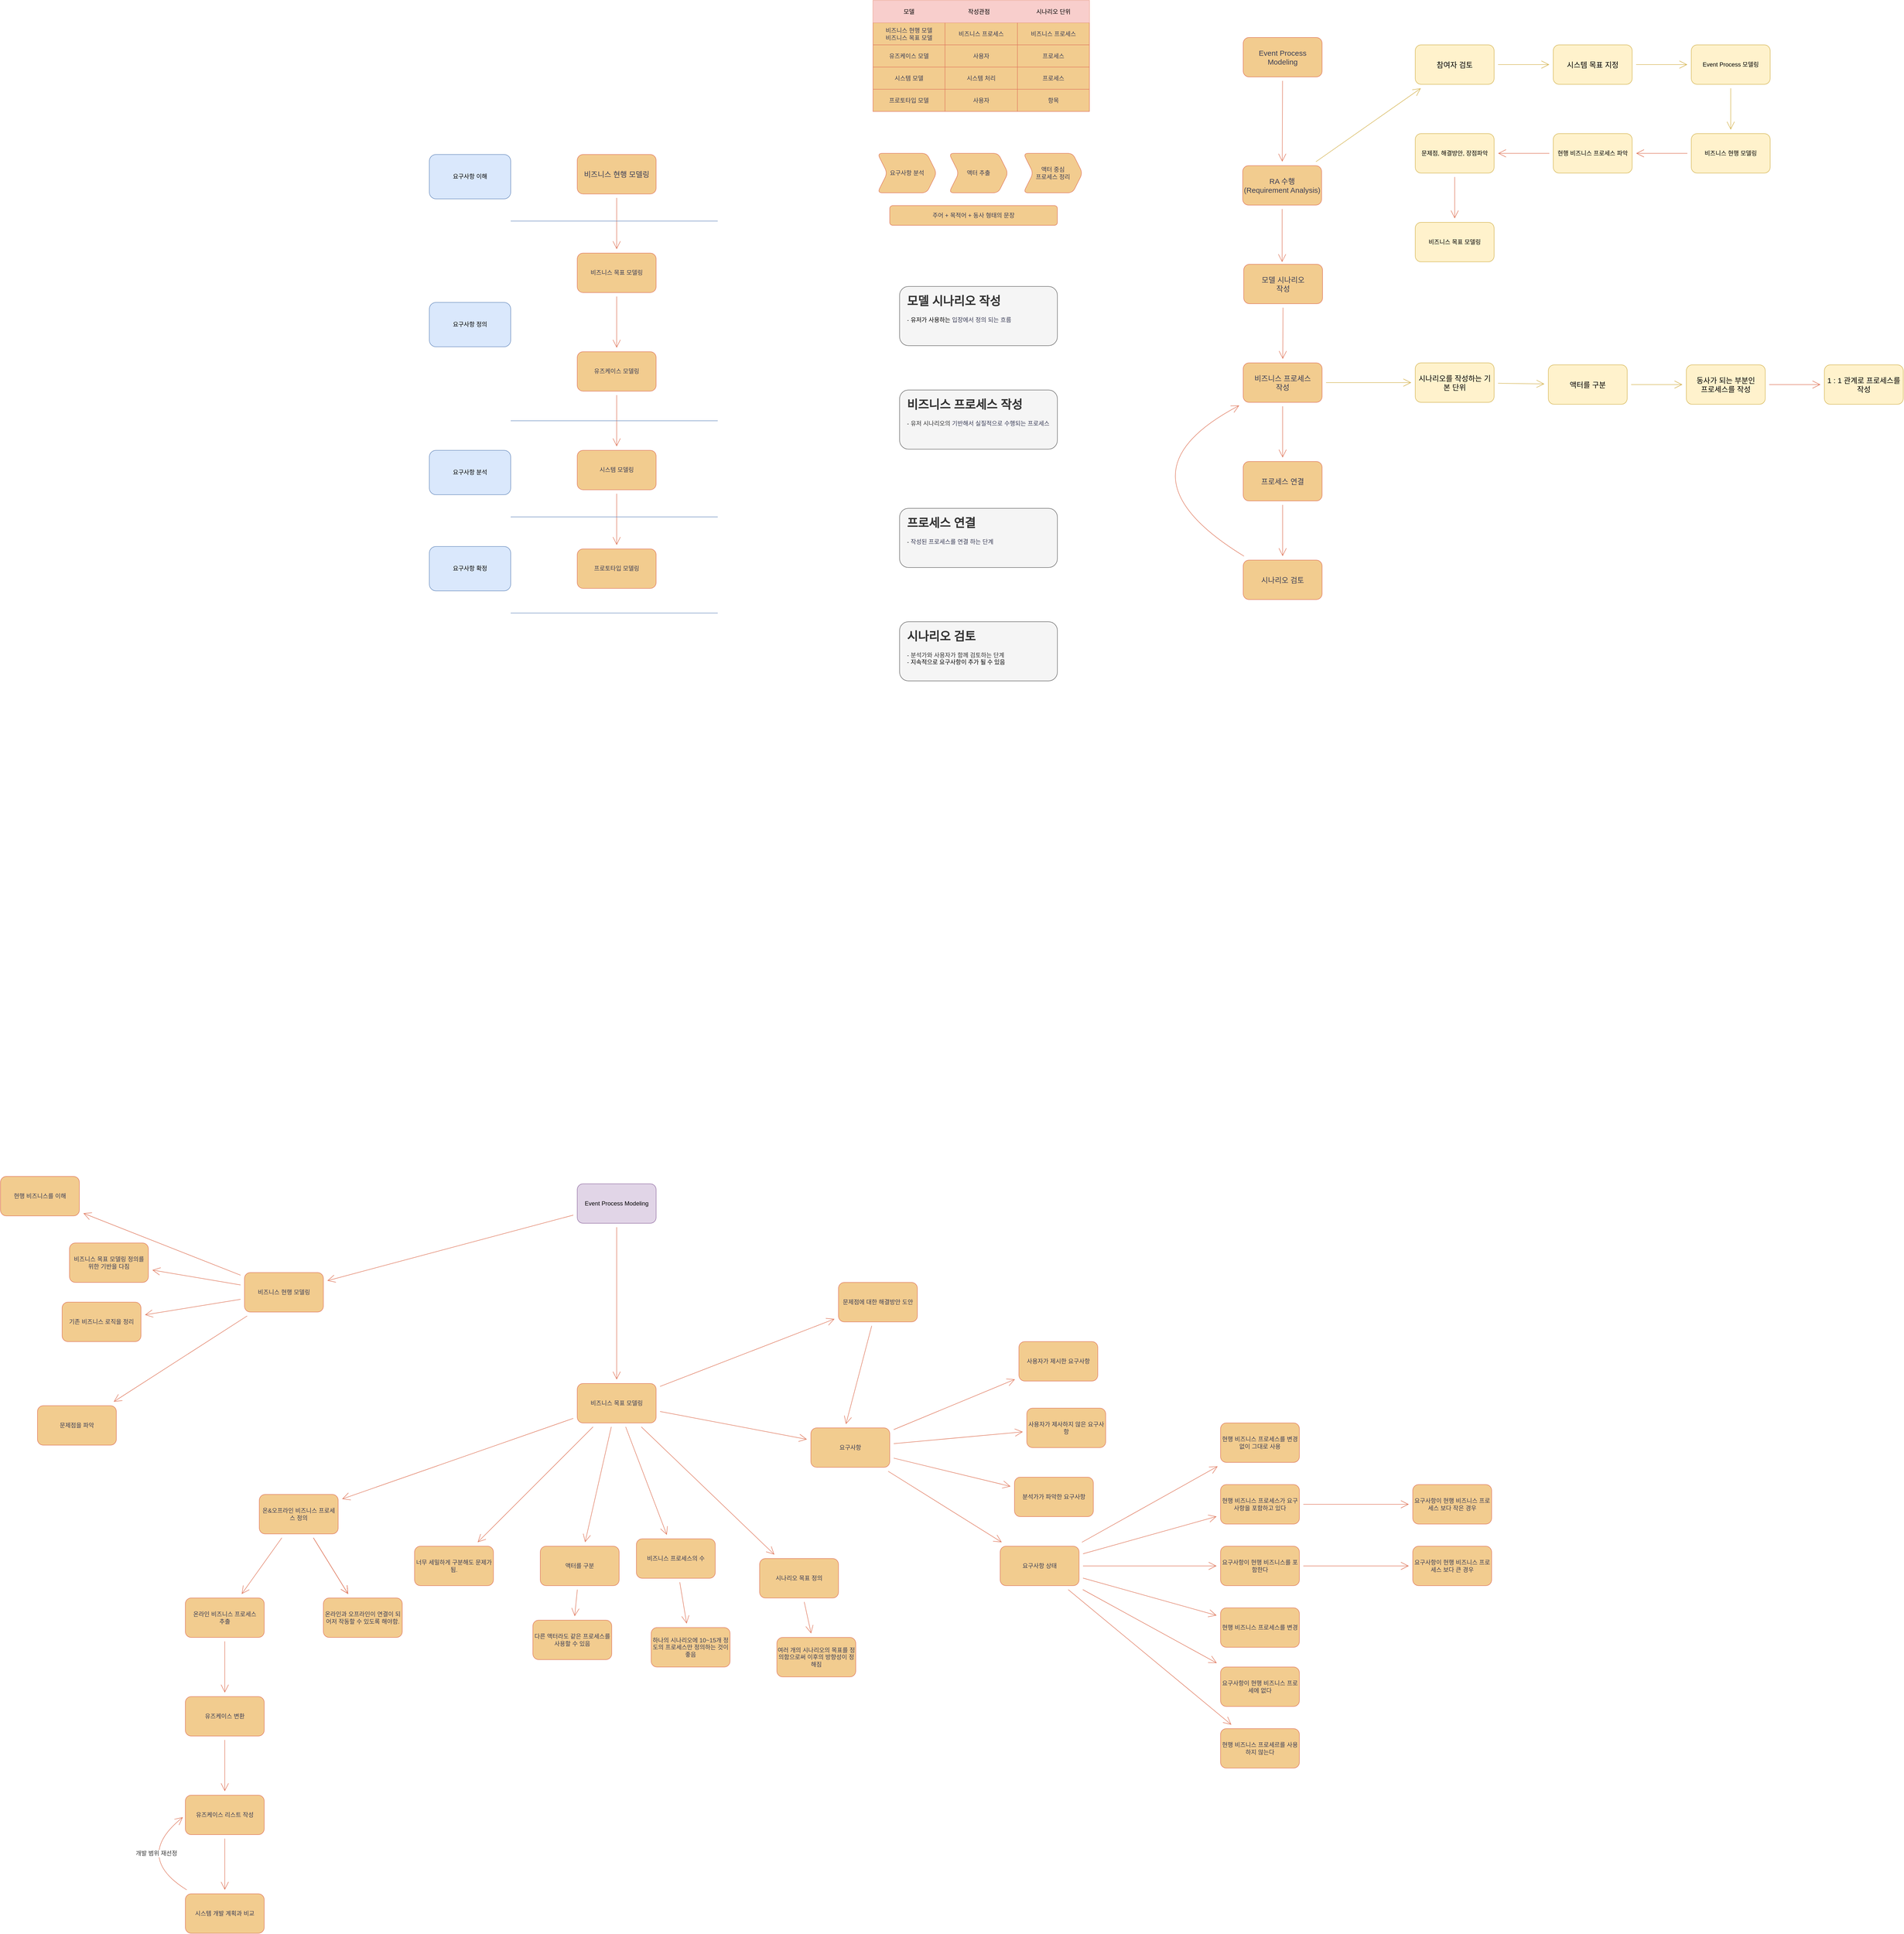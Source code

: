 <mxfile version="22.1.9" type="github">
  <diagram name="페이지-1" id="dvB39oBr4QtcS7D_-clN">
    <mxGraphModel dx="3070" dy="1004" grid="1" gridSize="15" guides="1" tooltips="1" connect="1" arrows="1" fold="1" page="0" pageScale="1" pageWidth="827" pageHeight="1169" math="0" shadow="0">
      <root>
        <mxCell id="0" />
        <mxCell id="1" parent="0" />
        <mxCell id="vL9_h5r1cBpTkOoQFscT-86" value="" style="edgeStyle=none;curved=1;rounded=0;orthogonalLoop=1;jettySize=auto;html=1;strokeColor=#E07A5F;fontFamily=Helvetica;fontSize=12;fontColor=#333333;endArrow=open;startSize=14;endSize=14;sourcePerimeterSpacing=8;targetPerimeterSpacing=8;fillColor=#F2CC8F;" edge="1" parent="1" source="vL9_h5r1cBpTkOoQFscT-1" target="vL9_h5r1cBpTkOoQFscT-85">
          <mxGeometry relative="1" as="geometry" />
        </mxCell>
        <mxCell id="vL9_h5r1cBpTkOoQFscT-1" value="&lt;span style=&quot;font-size: 15px;&quot;&gt;Event Process&lt;br&gt;Modeling&lt;br&gt;&lt;/span&gt;" style="rounded=1;whiteSpace=wrap;html=1;labelBackgroundColor=none;fillColor=#F2CC8F;strokeColor=#E07A5F;fontColor=#393C56;" vertex="1" parent="1">
          <mxGeometry x="706" y="-120" width="160" height="80" as="geometry" />
        </mxCell>
        <mxCell id="vL9_h5r1cBpTkOoQFscT-7" value="" style="edgeStyle=none;curved=1;rounded=0;orthogonalLoop=1;jettySize=auto;html=1;strokeColor=#E07A5F;fontFamily=Helvetica;fontSize=12;fontColor=default;endArrow=open;startSize=14;endSize=14;sourcePerimeterSpacing=8;targetPerimeterSpacing=8;labelBackgroundColor=none;" edge="1" parent="1" source="vL9_h5r1cBpTkOoQFscT-4" target="vL9_h5r1cBpTkOoQFscT-6">
          <mxGeometry relative="1" as="geometry" />
        </mxCell>
        <mxCell id="vL9_h5r1cBpTkOoQFscT-4" value="&lt;span style=&quot;font-size: 15px;&quot;&gt;모델 시나리오&lt;br&gt;작성&lt;br&gt;&lt;/span&gt;" style="rounded=1;whiteSpace=wrap;html=1;labelBackgroundColor=none;fillColor=#F2CC8F;strokeColor=#E07A5F;fontColor=#393C56;" vertex="1" parent="1">
          <mxGeometry x="707" y="340" width="160" height="80" as="geometry" />
        </mxCell>
        <mxCell id="vL9_h5r1cBpTkOoQFscT-38" value="" style="edgeStyle=none;curved=1;rounded=0;orthogonalLoop=1;jettySize=auto;html=1;strokeColor=#d6b656;fontFamily=Helvetica;fontSize=12;fontColor=#393C56;endArrow=open;startSize=14;endSize=14;sourcePerimeterSpacing=8;targetPerimeterSpacing=8;fillColor=#fff2cc;" edge="1" parent="1" source="vL9_h5r1cBpTkOoQFscT-6" target="vL9_h5r1cBpTkOoQFscT-37">
          <mxGeometry relative="1" as="geometry" />
        </mxCell>
        <mxCell id="vL9_h5r1cBpTkOoQFscT-61" value="" style="edgeStyle=none;curved=1;rounded=0;orthogonalLoop=1;jettySize=auto;html=1;strokeColor=#E07A5F;fontFamily=Helvetica;fontSize=12;fontColor=#393C56;endArrow=open;startSize=14;endSize=14;sourcePerimeterSpacing=8;targetPerimeterSpacing=8;fillColor=#F2CC8F;" edge="1" parent="1" source="vL9_h5r1cBpTkOoQFscT-6" target="vL9_h5r1cBpTkOoQFscT-60">
          <mxGeometry relative="1" as="geometry" />
        </mxCell>
        <mxCell id="vL9_h5r1cBpTkOoQFscT-6" value="&lt;font style=&quot;font-size: 15px;&quot;&gt;비즈니스 프로세스&lt;br&gt;작성&lt;br&gt;&lt;/font&gt;" style="rounded=1;whiteSpace=wrap;html=1;labelBackgroundColor=none;fillColor=#F2CC8F;strokeColor=#E07A5F;fontColor=#393C56;" vertex="1" parent="1">
          <mxGeometry x="706" y="540" width="160" height="80" as="geometry" />
        </mxCell>
        <mxCell id="vL9_h5r1cBpTkOoQFscT-15" value="" style="shape=table;startSize=0;container=1;collapsible=0;childLayout=tableLayout;rounded=1;labelBackgroundColor=none;strokeColor=#E07A5F;align=center;verticalAlign=middle;fontFamily=Helvetica;fontSize=12;fontColor=#393C56;fillColor=#F2CC8F;html=1;" vertex="1" parent="1">
          <mxGeometry x="-45" y="-195" width="439" height="225" as="geometry" />
        </mxCell>
        <mxCell id="vL9_h5r1cBpTkOoQFscT-16" value="" style="shape=tableRow;horizontal=0;startSize=0;swimlaneHead=0;swimlaneBody=0;strokeColor=inherit;top=0;left=0;bottom=0;right=0;collapsible=0;dropTarget=0;fillColor=none;points=[[0,0.5],[1,0.5]];portConstraint=eastwest;rounded=1;labelBackgroundColor=none;align=center;verticalAlign=middle;fontFamily=Helvetica;fontSize=12;fontColor=#393C56;html=1;" vertex="1" parent="vL9_h5r1cBpTkOoQFscT-15">
          <mxGeometry width="439" height="45" as="geometry" />
        </mxCell>
        <mxCell id="vL9_h5r1cBpTkOoQFscT-17" value="모델" style="shape=partialRectangle;html=1;whiteSpace=wrap;connectable=0;strokeColor=#b85450;overflow=hidden;fillColor=#f8cecc;top=0;left=0;bottom=0;right=0;pointerEvents=1;rounded=1;labelBackgroundColor=none;align=center;verticalAlign=middle;fontFamily=Helvetica;fontSize=12;" vertex="1" parent="vL9_h5r1cBpTkOoQFscT-16">
          <mxGeometry width="146" height="45" as="geometry">
            <mxRectangle width="146" height="45" as="alternateBounds" />
          </mxGeometry>
        </mxCell>
        <mxCell id="vL9_h5r1cBpTkOoQFscT-18" value="작성관점&lt;span style=&quot;white-space: pre;&quot;&gt;&#x9;&lt;/span&gt;" style="shape=partialRectangle;html=1;whiteSpace=wrap;connectable=0;strokeColor=#b85450;overflow=hidden;fillColor=#f8cecc;top=0;left=0;bottom=0;right=0;pointerEvents=1;rounded=1;labelBackgroundColor=none;align=center;verticalAlign=middle;fontFamily=Helvetica;fontSize=12;" vertex="1" parent="vL9_h5r1cBpTkOoQFscT-16">
          <mxGeometry x="146" width="147" height="45" as="geometry">
            <mxRectangle width="147" height="45" as="alternateBounds" />
          </mxGeometry>
        </mxCell>
        <mxCell id="vL9_h5r1cBpTkOoQFscT-19" value="시나리오 단위" style="shape=partialRectangle;html=1;whiteSpace=wrap;connectable=0;strokeColor=#b85450;overflow=hidden;fillColor=#f8cecc;top=0;left=0;bottom=0;right=0;pointerEvents=1;rounded=1;labelBackgroundColor=none;align=center;verticalAlign=middle;fontFamily=Helvetica;fontSize=12;" vertex="1" parent="vL9_h5r1cBpTkOoQFscT-16">
          <mxGeometry x="293" width="146" height="45" as="geometry">
            <mxRectangle width="146" height="45" as="alternateBounds" />
          </mxGeometry>
        </mxCell>
        <mxCell id="vL9_h5r1cBpTkOoQFscT-20" value="" style="shape=tableRow;horizontal=0;startSize=0;swimlaneHead=0;swimlaneBody=0;strokeColor=inherit;top=0;left=0;bottom=0;right=0;collapsible=0;dropTarget=0;fillColor=none;points=[[0,0.5],[1,0.5]];portConstraint=eastwest;rounded=1;labelBackgroundColor=none;align=center;verticalAlign=middle;fontFamily=Helvetica;fontSize=12;fontColor=#393C56;html=1;" vertex="1" parent="vL9_h5r1cBpTkOoQFscT-15">
          <mxGeometry y="45" width="439" height="45" as="geometry" />
        </mxCell>
        <mxCell id="vL9_h5r1cBpTkOoQFscT-21" value="비즈니스 현행 모델&lt;br&gt;비즈니스 목표 모델" style="shape=partialRectangle;html=1;whiteSpace=wrap;connectable=0;strokeColor=inherit;overflow=hidden;fillColor=none;top=0;left=0;bottom=0;right=0;pointerEvents=1;rounded=1;labelBackgroundColor=none;align=center;verticalAlign=middle;fontFamily=Helvetica;fontSize=12;fontColor=#393C56;" vertex="1" parent="vL9_h5r1cBpTkOoQFscT-20">
          <mxGeometry width="146" height="45" as="geometry">
            <mxRectangle width="146" height="45" as="alternateBounds" />
          </mxGeometry>
        </mxCell>
        <mxCell id="vL9_h5r1cBpTkOoQFscT-22" value="비즈니스 프로세스" style="shape=partialRectangle;html=1;whiteSpace=wrap;connectable=0;strokeColor=inherit;overflow=hidden;fillColor=none;top=0;left=0;bottom=0;right=0;pointerEvents=1;rounded=1;labelBackgroundColor=none;align=center;verticalAlign=middle;fontFamily=Helvetica;fontSize=12;fontColor=#393C56;" vertex="1" parent="vL9_h5r1cBpTkOoQFscT-20">
          <mxGeometry x="146" width="147" height="45" as="geometry">
            <mxRectangle width="147" height="45" as="alternateBounds" />
          </mxGeometry>
        </mxCell>
        <mxCell id="vL9_h5r1cBpTkOoQFscT-23" value="비즈니스 프로세스" style="shape=partialRectangle;html=1;whiteSpace=wrap;connectable=0;strokeColor=inherit;overflow=hidden;fillColor=none;top=0;left=0;bottom=0;right=0;pointerEvents=1;rounded=1;labelBackgroundColor=none;align=center;verticalAlign=middle;fontFamily=Helvetica;fontSize=12;fontColor=#393C56;" vertex="1" parent="vL9_h5r1cBpTkOoQFscT-20">
          <mxGeometry x="293" width="146" height="45" as="geometry">
            <mxRectangle width="146" height="45" as="alternateBounds" />
          </mxGeometry>
        </mxCell>
        <mxCell id="vL9_h5r1cBpTkOoQFscT-24" value="" style="shape=tableRow;horizontal=0;startSize=0;swimlaneHead=0;swimlaneBody=0;strokeColor=inherit;top=0;left=0;bottom=0;right=0;collapsible=0;dropTarget=0;fillColor=none;points=[[0,0.5],[1,0.5]];portConstraint=eastwest;rounded=1;labelBackgroundColor=none;align=center;verticalAlign=middle;fontFamily=Helvetica;fontSize=12;fontColor=#393C56;html=1;" vertex="1" parent="vL9_h5r1cBpTkOoQFscT-15">
          <mxGeometry y="90" width="439" height="45" as="geometry" />
        </mxCell>
        <mxCell id="vL9_h5r1cBpTkOoQFscT-25" value="유즈케이스 모델" style="shape=partialRectangle;html=1;whiteSpace=wrap;connectable=0;strokeColor=inherit;overflow=hidden;fillColor=none;top=0;left=0;bottom=0;right=0;pointerEvents=1;rounded=1;labelBackgroundColor=none;align=center;verticalAlign=middle;fontFamily=Helvetica;fontSize=12;fontColor=#393C56;" vertex="1" parent="vL9_h5r1cBpTkOoQFscT-24">
          <mxGeometry width="146" height="45" as="geometry">
            <mxRectangle width="146" height="45" as="alternateBounds" />
          </mxGeometry>
        </mxCell>
        <mxCell id="vL9_h5r1cBpTkOoQFscT-26" value="사용자" style="shape=partialRectangle;html=1;whiteSpace=wrap;connectable=0;strokeColor=inherit;overflow=hidden;fillColor=none;top=0;left=0;bottom=0;right=0;pointerEvents=1;rounded=1;labelBackgroundColor=none;align=center;verticalAlign=middle;fontFamily=Helvetica;fontSize=12;fontColor=#393C56;" vertex="1" parent="vL9_h5r1cBpTkOoQFscT-24">
          <mxGeometry x="146" width="147" height="45" as="geometry">
            <mxRectangle width="147" height="45" as="alternateBounds" />
          </mxGeometry>
        </mxCell>
        <mxCell id="vL9_h5r1cBpTkOoQFscT-27" value="프로세스" style="shape=partialRectangle;html=1;whiteSpace=wrap;connectable=0;strokeColor=inherit;overflow=hidden;fillColor=none;top=0;left=0;bottom=0;right=0;pointerEvents=1;rounded=1;labelBackgroundColor=none;align=center;verticalAlign=middle;fontFamily=Helvetica;fontSize=12;fontColor=#393C56;" vertex="1" parent="vL9_h5r1cBpTkOoQFscT-24">
          <mxGeometry x="293" width="146" height="45" as="geometry">
            <mxRectangle width="146" height="45" as="alternateBounds" />
          </mxGeometry>
        </mxCell>
        <mxCell id="vL9_h5r1cBpTkOoQFscT-28" value="" style="shape=tableRow;horizontal=0;startSize=0;swimlaneHead=0;swimlaneBody=0;strokeColor=inherit;top=0;left=0;bottom=0;right=0;collapsible=0;dropTarget=0;fillColor=none;points=[[0,0.5],[1,0.5]];portConstraint=eastwest;rounded=1;labelBackgroundColor=none;align=center;verticalAlign=middle;fontFamily=Helvetica;fontSize=12;fontColor=#393C56;html=1;" vertex="1" parent="vL9_h5r1cBpTkOoQFscT-15">
          <mxGeometry y="135" width="439" height="45" as="geometry" />
        </mxCell>
        <mxCell id="vL9_h5r1cBpTkOoQFscT-29" value="시스템 모델" style="shape=partialRectangle;html=1;whiteSpace=wrap;connectable=0;strokeColor=inherit;overflow=hidden;fillColor=none;top=0;left=0;bottom=0;right=0;pointerEvents=1;rounded=1;labelBackgroundColor=none;align=center;verticalAlign=middle;fontFamily=Helvetica;fontSize=12;fontColor=#393C56;" vertex="1" parent="vL9_h5r1cBpTkOoQFscT-28">
          <mxGeometry width="146" height="45" as="geometry">
            <mxRectangle width="146" height="45" as="alternateBounds" />
          </mxGeometry>
        </mxCell>
        <mxCell id="vL9_h5r1cBpTkOoQFscT-30" value="시스템 처리" style="shape=partialRectangle;html=1;whiteSpace=wrap;connectable=0;strokeColor=inherit;overflow=hidden;fillColor=none;top=0;left=0;bottom=0;right=0;pointerEvents=1;rounded=1;labelBackgroundColor=none;align=center;verticalAlign=middle;fontFamily=Helvetica;fontSize=12;fontColor=#393C56;" vertex="1" parent="vL9_h5r1cBpTkOoQFscT-28">
          <mxGeometry x="146" width="147" height="45" as="geometry">
            <mxRectangle width="147" height="45" as="alternateBounds" />
          </mxGeometry>
        </mxCell>
        <mxCell id="vL9_h5r1cBpTkOoQFscT-31" value="프로세스" style="shape=partialRectangle;html=1;whiteSpace=wrap;connectable=0;strokeColor=inherit;overflow=hidden;fillColor=none;top=0;left=0;bottom=0;right=0;pointerEvents=1;rounded=1;labelBackgroundColor=none;align=center;verticalAlign=middle;fontFamily=Helvetica;fontSize=12;fontColor=#393C56;" vertex="1" parent="vL9_h5r1cBpTkOoQFscT-28">
          <mxGeometry x="293" width="146" height="45" as="geometry">
            <mxRectangle width="146" height="45" as="alternateBounds" />
          </mxGeometry>
        </mxCell>
        <mxCell id="vL9_h5r1cBpTkOoQFscT-32" style="shape=tableRow;horizontal=0;startSize=0;swimlaneHead=0;swimlaneBody=0;strokeColor=inherit;top=0;left=0;bottom=0;right=0;collapsible=0;dropTarget=0;fillColor=none;points=[[0,0.5],[1,0.5]];portConstraint=eastwest;rounded=1;labelBackgroundColor=none;align=center;verticalAlign=middle;fontFamily=Helvetica;fontSize=12;fontColor=#393C56;html=1;" vertex="1" parent="vL9_h5r1cBpTkOoQFscT-15">
          <mxGeometry y="180" width="439" height="45" as="geometry" />
        </mxCell>
        <mxCell id="vL9_h5r1cBpTkOoQFscT-33" value="프로토타입 모델" style="shape=partialRectangle;html=1;whiteSpace=wrap;connectable=0;strokeColor=inherit;overflow=hidden;fillColor=none;top=0;left=0;bottom=0;right=0;pointerEvents=1;rounded=1;labelBackgroundColor=none;align=center;verticalAlign=middle;fontFamily=Helvetica;fontSize=12;fontColor=#393C56;" vertex="1" parent="vL9_h5r1cBpTkOoQFscT-32">
          <mxGeometry width="146" height="45" as="geometry">
            <mxRectangle width="146" height="45" as="alternateBounds" />
          </mxGeometry>
        </mxCell>
        <mxCell id="vL9_h5r1cBpTkOoQFscT-34" value="사용자" style="shape=partialRectangle;html=1;whiteSpace=wrap;connectable=0;strokeColor=inherit;overflow=hidden;fillColor=none;top=0;left=0;bottom=0;right=0;pointerEvents=1;rounded=1;labelBackgroundColor=none;align=center;verticalAlign=middle;fontFamily=Helvetica;fontSize=12;fontColor=#393C56;" vertex="1" parent="vL9_h5r1cBpTkOoQFscT-32">
          <mxGeometry x="146" width="147" height="45" as="geometry">
            <mxRectangle width="147" height="45" as="alternateBounds" />
          </mxGeometry>
        </mxCell>
        <mxCell id="vL9_h5r1cBpTkOoQFscT-35" value="항목" style="shape=partialRectangle;html=1;whiteSpace=wrap;connectable=0;strokeColor=inherit;overflow=hidden;fillColor=none;top=0;left=0;bottom=0;right=0;pointerEvents=1;rounded=1;labelBackgroundColor=none;align=center;verticalAlign=middle;fontFamily=Helvetica;fontSize=12;fontColor=#393C56;" vertex="1" parent="vL9_h5r1cBpTkOoQFscT-32">
          <mxGeometry x="293" width="146" height="45" as="geometry">
            <mxRectangle width="146" height="45" as="alternateBounds" />
          </mxGeometry>
        </mxCell>
        <mxCell id="vL9_h5r1cBpTkOoQFscT-44" value="" style="edgeStyle=none;curved=1;rounded=0;orthogonalLoop=1;jettySize=auto;html=1;strokeColor=#d6b656;fontFamily=Helvetica;fontSize=12;fontColor=#393C56;endArrow=open;startSize=14;endSize=14;sourcePerimeterSpacing=8;targetPerimeterSpacing=8;fillColor=#fff2cc;" edge="1" parent="1" source="vL9_h5r1cBpTkOoQFscT-37" target="vL9_h5r1cBpTkOoQFscT-43">
          <mxGeometry relative="1" as="geometry" />
        </mxCell>
        <mxCell id="vL9_h5r1cBpTkOoQFscT-37" value="&lt;font style=&quot;font-size: 15px;&quot;&gt;시나리오를 작성하는 기본 단위&lt;/font&gt;" style="rounded=1;whiteSpace=wrap;html=1;labelBackgroundColor=none;fillColor=#fff2cc;strokeColor=#d6b656;" vertex="1" parent="1">
          <mxGeometry x="1055" y="540" width="160" height="80" as="geometry" />
        </mxCell>
        <mxCell id="vL9_h5r1cBpTkOoQFscT-39" value="요구사항 분석" style="shape=step;perimeter=stepPerimeter;whiteSpace=wrap;html=1;fixedSize=1;rounded=1;labelBackgroundColor=none;strokeColor=#E07A5F;align=center;verticalAlign=middle;fontFamily=Helvetica;fontSize=12;fontColor=#393C56;fillColor=#F2CC8F;" vertex="1" parent="1">
          <mxGeometry x="-36" y="115" width="120" height="80" as="geometry" />
        </mxCell>
        <mxCell id="vL9_h5r1cBpTkOoQFscT-40" value="액터 추출" style="shape=step;perimeter=stepPerimeter;whiteSpace=wrap;html=1;fixedSize=1;rounded=1;labelBackgroundColor=none;strokeColor=#E07A5F;align=center;verticalAlign=middle;fontFamily=Helvetica;fontSize=12;fontColor=#393C56;fillColor=#F2CC8F;" vertex="1" parent="1">
          <mxGeometry x="109" y="115" width="120" height="80" as="geometry" />
        </mxCell>
        <mxCell id="vL9_h5r1cBpTkOoQFscT-41" value="액터 중심&lt;br&gt;프로세스 정리" style="shape=step;perimeter=stepPerimeter;whiteSpace=wrap;html=1;fixedSize=1;rounded=1;labelBackgroundColor=none;strokeColor=#E07A5F;align=center;verticalAlign=middle;fontFamily=Helvetica;fontSize=12;fontColor=#393C56;fillColor=#F2CC8F;" vertex="1" parent="1">
          <mxGeometry x="260" y="115" width="120" height="80" as="geometry" />
        </mxCell>
        <mxCell id="vL9_h5r1cBpTkOoQFscT-42" value="주어 + 목적어 + 동사 형태의 문장" style="whiteSpace=wrap;html=1;rounded=1;labelBackgroundColor=none;strokeColor=#E07A5F;align=center;verticalAlign=middle;fontFamily=Helvetica;fontSize=12;fontColor=#393C56;fillColor=#F2CC8F;" vertex="1" parent="1">
          <mxGeometry x="-11" y="221" width="340" height="40" as="geometry" />
        </mxCell>
        <mxCell id="vL9_h5r1cBpTkOoQFscT-47" value="" style="edgeStyle=none;curved=1;rounded=0;orthogonalLoop=1;jettySize=auto;html=1;strokeColor=#d6b656;fontFamily=Helvetica;fontSize=12;fontColor=#393C56;endArrow=open;startSize=14;endSize=14;sourcePerimeterSpacing=8;targetPerimeterSpacing=8;fillColor=#fff2cc;" edge="1" parent="1" source="vL9_h5r1cBpTkOoQFscT-43" target="vL9_h5r1cBpTkOoQFscT-46">
          <mxGeometry relative="1" as="geometry" />
        </mxCell>
        <mxCell id="vL9_h5r1cBpTkOoQFscT-43" value="&lt;span style=&quot;font-size: 15px;&quot;&gt;액터를 구분&lt;/span&gt;" style="rounded=1;whiteSpace=wrap;html=1;labelBackgroundColor=none;fillColor=#fff2cc;strokeColor=#d6b656;" vertex="1" parent="1">
          <mxGeometry x="1325" y="544" width="160" height="80" as="geometry" />
        </mxCell>
        <mxCell id="vL9_h5r1cBpTkOoQFscT-104" value="" style="edgeStyle=none;curved=1;rounded=0;orthogonalLoop=1;jettySize=auto;html=1;strokeColor=#E07A5F;fontFamily=Helvetica;fontSize=12;fontColor=#333333;endArrow=open;startSize=14;endSize=14;sourcePerimeterSpacing=8;targetPerimeterSpacing=8;fillColor=#F2CC8F;" edge="1" parent="1" source="vL9_h5r1cBpTkOoQFscT-46" target="vL9_h5r1cBpTkOoQFscT-103">
          <mxGeometry relative="1" as="geometry" />
        </mxCell>
        <mxCell id="vL9_h5r1cBpTkOoQFscT-46" value="&lt;span style=&quot;font-size: 15px;&quot;&gt;동사가 되는 부분인&lt;br&gt;프로세스를 작성&lt;br&gt;&lt;/span&gt;" style="rounded=1;whiteSpace=wrap;html=1;labelBackgroundColor=none;fillColor=#fff2cc;strokeColor=#d6b656;" vertex="1" parent="1">
          <mxGeometry x="1605" y="544" width="160" height="80" as="geometry" />
        </mxCell>
        <mxCell id="vL9_h5r1cBpTkOoQFscT-65" value="" style="edgeStyle=none;curved=1;rounded=0;orthogonalLoop=1;jettySize=auto;html=1;strokeColor=#E07A5F;fontFamily=Helvetica;fontSize=12;fontColor=#393C56;endArrow=open;startSize=14;endSize=14;sourcePerimeterSpacing=8;targetPerimeterSpacing=8;fillColor=#F2CC8F;" edge="1" parent="1" source="vL9_h5r1cBpTkOoQFscT-60" target="vL9_h5r1cBpTkOoQFscT-64">
          <mxGeometry relative="1" as="geometry" />
        </mxCell>
        <mxCell id="vL9_h5r1cBpTkOoQFscT-60" value="&lt;font style=&quot;font-size: 15px;&quot;&gt;프로세스 연결&lt;/font&gt;" style="rounded=1;whiteSpace=wrap;html=1;labelBackgroundColor=none;fillColor=#F2CC8F;strokeColor=#E07A5F;fontColor=#393C56;" vertex="1" parent="1">
          <mxGeometry x="706" y="740" width="160" height="80" as="geometry" />
        </mxCell>
        <mxCell id="vL9_h5r1cBpTkOoQFscT-70" style="edgeStyle=none;curved=1;rounded=0;orthogonalLoop=1;jettySize=auto;html=1;strokeColor=#E07A5F;fontFamily=Helvetica;fontSize=12;fontColor=#393C56;endArrow=open;startSize=14;endSize=14;sourcePerimeterSpacing=8;targetPerimeterSpacing=8;fillColor=#F2CC8F;" edge="1" parent="1" source="vL9_h5r1cBpTkOoQFscT-64" target="vL9_h5r1cBpTkOoQFscT-6">
          <mxGeometry relative="1" as="geometry">
            <Array as="points">
              <mxPoint x="435" y="765" />
            </Array>
          </mxGeometry>
        </mxCell>
        <mxCell id="vL9_h5r1cBpTkOoQFscT-64" value="&lt;span style=&quot;font-size: 15px;&quot;&gt;시나리오 검토&lt;/span&gt;" style="rounded=1;whiteSpace=wrap;html=1;labelBackgroundColor=none;fillColor=#F2CC8F;strokeColor=#E07A5F;fontColor=#393C56;" vertex="1" parent="1">
          <mxGeometry x="706" y="940" width="160" height="80" as="geometry" />
        </mxCell>
        <mxCell id="vL9_h5r1cBpTkOoQFscT-76" value="&lt;h1&gt;시나리오 검토&lt;/h1&gt;- 분석가와 사용자가 함께 검토하는 단계&lt;br&gt;-&amp;nbsp;&lt;span style=&quot;color: rgb(0, 0, 0); font-family: Tahoma; text-align: center;&quot;&gt;지속적으로 요구사항이 추가 될 수 있음&lt;/span&gt;&lt;span style=&quot;background-color: initial;&quot;&gt;&lt;br&gt;&lt;/span&gt;" style="text;html=1;spacing=15;spacingTop=-20;whiteSpace=wrap;overflow=hidden;rounded=1;fontSize=12;fontFamily=Helvetica;verticalAlign=top;fillColor=#f5f5f5;fontColor=#333333;strokeColor=#666666;" vertex="1" parent="1">
          <mxGeometry x="9" y="1065" width="320" height="120" as="geometry" />
        </mxCell>
        <mxCell id="vL9_h5r1cBpTkOoQFscT-79" value="&lt;h1&gt;프로세스 연결&lt;/h1&gt;-&amp;nbsp;&lt;span style=&quot;border-color: var(--border-color); text-align: center; color: rgb(57, 60, 86);&quot;&gt;작성된 프로세스를&amp;nbsp;&lt;/span&gt;&lt;span style=&quot;border-color: var(--border-color); text-align: center; color: rgb(57, 60, 86);&quot;&gt;연결 하는 단계&lt;/span&gt;&lt;span style=&quot;background-color: initial;&quot;&gt;&lt;br&gt;&lt;/span&gt;" style="text;html=1;spacing=15;spacingTop=-20;whiteSpace=wrap;overflow=hidden;rounded=1;fontSize=12;fontFamily=Helvetica;verticalAlign=top;fillColor=#f5f5f5;fontColor=#333333;strokeColor=#666666;" vertex="1" parent="1">
          <mxGeometry x="9" y="835" width="320" height="120" as="geometry" />
        </mxCell>
        <mxCell id="vL9_h5r1cBpTkOoQFscT-80" value="&lt;h1&gt;비즈니스 프로세스 작성&lt;/h1&gt;-&amp;nbsp;유저 시나리오의&amp;nbsp;&lt;span style=&quot;border-color: var(--border-color); text-align: center; color: rgb(57, 60, 86);&quot;&gt;기반해서 실질적으로&amp;nbsp;&lt;/span&gt;&lt;span style=&quot;border-color: var(--border-color); text-align: center; color: rgb(57, 60, 86);&quot;&gt;수행되는 프로세스&lt;/span&gt;&lt;span style=&quot;background-color: initial;&quot;&gt;&lt;br&gt;&lt;/span&gt;" style="text;html=1;spacing=15;spacingTop=-20;whiteSpace=wrap;overflow=hidden;rounded=1;fontSize=12;fontFamily=Helvetica;verticalAlign=top;fillColor=#f5f5f5;fontColor=#333333;strokeColor=#666666;" vertex="1" parent="1">
          <mxGeometry x="9" y="595" width="320" height="120" as="geometry" />
        </mxCell>
        <mxCell id="vL9_h5r1cBpTkOoQFscT-81" value="&lt;h1&gt;모델 시나리오 작성&lt;/h1&gt;-&amp;nbsp;&lt;span style=&quot;color: rgb(0, 0, 0); text-align: center;&quot;&gt;유저가 사용하는&amp;nbsp;&lt;/span&gt;&lt;span style=&quot;border-color: var(--border-color); text-align: center; color: rgb(57, 60, 86);&quot;&gt;입장에서 정의 되는&amp;nbsp;&lt;/span&gt;&lt;span style=&quot;border-color: var(--border-color); text-align: center; color: rgb(57, 60, 86);&quot;&gt;흐름&lt;/span&gt;&lt;span style=&quot;background-color: initial;&quot;&gt;&lt;br&gt;&lt;/span&gt;" style="text;html=1;spacing=15;spacingTop=-20;whiteSpace=wrap;overflow=hidden;rounded=1;fontSize=12;fontFamily=Helvetica;verticalAlign=top;fillColor=#f5f5f5;fontColor=#333333;strokeColor=#666666;" vertex="1" parent="1">
          <mxGeometry x="9" y="385" width="320" height="120" as="geometry" />
        </mxCell>
        <mxCell id="vL9_h5r1cBpTkOoQFscT-90" value="" style="edgeStyle=none;curved=1;rounded=0;orthogonalLoop=1;jettySize=auto;html=1;strokeColor=#d6b656;fontFamily=Helvetica;fontSize=12;fontColor=#333333;endArrow=open;startSize=14;endSize=14;sourcePerimeterSpacing=8;targetPerimeterSpacing=8;fillColor=#fff2cc;" edge="1" parent="1" source="vL9_h5r1cBpTkOoQFscT-85" target="vL9_h5r1cBpTkOoQFscT-89">
          <mxGeometry relative="1" as="geometry" />
        </mxCell>
        <mxCell id="vL9_h5r1cBpTkOoQFscT-85" value="&lt;span style=&quot;font-size: 15px;&quot;&gt;RA 수행&lt;br&gt;(Requirement Analysis)&lt;br&gt;&lt;/span&gt;" style="rounded=1;whiteSpace=wrap;html=1;labelBackgroundColor=none;fillColor=#F2CC8F;strokeColor=#E07A5F;fontColor=#393C56;" vertex="1" parent="1">
          <mxGeometry x="705" y="140" width="160" height="80" as="geometry" />
        </mxCell>
        <mxCell id="vL9_h5r1cBpTkOoQFscT-92" value="" style="edgeStyle=none;curved=1;rounded=0;orthogonalLoop=1;jettySize=auto;html=1;strokeColor=#d6b656;fontFamily=Helvetica;fontSize=12;fontColor=#333333;endArrow=open;startSize=14;endSize=14;sourcePerimeterSpacing=8;targetPerimeterSpacing=8;fillColor=#fff2cc;" edge="1" parent="1" source="vL9_h5r1cBpTkOoQFscT-89" target="vL9_h5r1cBpTkOoQFscT-91">
          <mxGeometry relative="1" as="geometry" />
        </mxCell>
        <mxCell id="vL9_h5r1cBpTkOoQFscT-89" value="&lt;span style=&quot;font-size: 15px;&quot;&gt;참여자 검토&lt;br&gt;&lt;/span&gt;" style="rounded=1;whiteSpace=wrap;html=1;labelBackgroundColor=none;fillColor=#fff2cc;strokeColor=#d6b656;" vertex="1" parent="1">
          <mxGeometry x="1055" y="-105" width="160" height="80" as="geometry" />
        </mxCell>
        <mxCell id="vL9_h5r1cBpTkOoQFscT-94" value="" style="edgeStyle=none;curved=1;rounded=0;orthogonalLoop=1;jettySize=auto;html=1;strokeColor=#d6b656;fontFamily=Helvetica;fontSize=12;fontColor=#333333;endArrow=open;startSize=14;endSize=14;sourcePerimeterSpacing=8;targetPerimeterSpacing=8;fillColor=#fff2cc;" edge="1" parent="1" source="vL9_h5r1cBpTkOoQFscT-91" target="vL9_h5r1cBpTkOoQFscT-93">
          <mxGeometry relative="1" as="geometry" />
        </mxCell>
        <mxCell id="vL9_h5r1cBpTkOoQFscT-91" value="&lt;span style=&quot;font-size: 15px;&quot;&gt;시스템 목표 지정&lt;br&gt;&lt;/span&gt;" style="rounded=1;whiteSpace=wrap;html=1;labelBackgroundColor=none;fillColor=#fff2cc;strokeColor=#d6b656;" vertex="1" parent="1">
          <mxGeometry x="1335" y="-105" width="160" height="80" as="geometry" />
        </mxCell>
        <mxCell id="vL9_h5r1cBpTkOoQFscT-100" value="" style="edgeStyle=none;curved=1;rounded=0;orthogonalLoop=1;jettySize=auto;html=1;strokeColor=#d6b656;fontFamily=Helvetica;fontSize=12;fontColor=#333333;endArrow=open;startSize=14;endSize=14;sourcePerimeterSpacing=8;targetPerimeterSpacing=8;fillColor=#fff2cc;" edge="1" parent="1" source="vL9_h5r1cBpTkOoQFscT-93" target="vL9_h5r1cBpTkOoQFscT-99">
          <mxGeometry relative="1" as="geometry" />
        </mxCell>
        <mxCell id="vL9_h5r1cBpTkOoQFscT-93" value="Event Process 모델링" style="rounded=1;whiteSpace=wrap;html=1;labelBackgroundColor=none;fillColor=#fff2cc;strokeColor=#d6b656;" vertex="1" parent="1">
          <mxGeometry x="1615" y="-105" width="160" height="80" as="geometry" />
        </mxCell>
        <mxCell id="vL9_h5r1cBpTkOoQFscT-98" style="edgeStyle=none;curved=1;rounded=0;orthogonalLoop=1;jettySize=auto;html=1;entryX=0.487;entryY=-0.054;entryDx=0;entryDy=0;entryPerimeter=0;strokeColor=#E07A5F;fontFamily=Helvetica;fontSize=12;fontColor=#333333;endArrow=open;startSize=14;endSize=14;sourcePerimeterSpacing=8;targetPerimeterSpacing=8;fillColor=#F2CC8F;" edge="1" parent="1" source="vL9_h5r1cBpTkOoQFscT-85" target="vL9_h5r1cBpTkOoQFscT-4">
          <mxGeometry relative="1" as="geometry" />
        </mxCell>
        <mxCell id="vL9_h5r1cBpTkOoQFscT-106" value="" style="edgeStyle=none;curved=1;rounded=0;orthogonalLoop=1;jettySize=auto;html=1;strokeColor=#E07A5F;fontFamily=Helvetica;fontSize=12;fontColor=#333333;endArrow=open;startSize=14;endSize=14;sourcePerimeterSpacing=8;targetPerimeterSpacing=8;fillColor=#F2CC8F;" edge="1" parent="1" source="vL9_h5r1cBpTkOoQFscT-99" target="vL9_h5r1cBpTkOoQFscT-105">
          <mxGeometry relative="1" as="geometry" />
        </mxCell>
        <mxCell id="vL9_h5r1cBpTkOoQFscT-99" value="비즈니스 현행 모델링" style="rounded=1;whiteSpace=wrap;html=1;labelBackgroundColor=none;fillColor=#fff2cc;strokeColor=#d6b656;" vertex="1" parent="1">
          <mxGeometry x="1615" y="75" width="160" height="80" as="geometry" />
        </mxCell>
        <mxCell id="vL9_h5r1cBpTkOoQFscT-103" value="&lt;span style=&quot;font-size: 15px;&quot;&gt;1 : 1 관계로 프로세스를 작성&lt;br&gt;&lt;/span&gt;" style="rounded=1;whiteSpace=wrap;html=1;labelBackgroundColor=none;fillColor=#fff2cc;strokeColor=#d6b656;" vertex="1" parent="1">
          <mxGeometry x="1885" y="544" width="160" height="80" as="geometry" />
        </mxCell>
        <mxCell id="vL9_h5r1cBpTkOoQFscT-109" value="" style="edgeStyle=none;curved=1;rounded=0;orthogonalLoop=1;jettySize=auto;html=1;strokeColor=#E07A5F;fontFamily=Helvetica;fontSize=12;fontColor=#333333;endArrow=open;startSize=14;endSize=14;sourcePerimeterSpacing=8;targetPerimeterSpacing=8;fillColor=#F2CC8F;" edge="1" parent="1" source="vL9_h5r1cBpTkOoQFscT-105" target="vL9_h5r1cBpTkOoQFscT-108">
          <mxGeometry relative="1" as="geometry" />
        </mxCell>
        <mxCell id="vL9_h5r1cBpTkOoQFscT-105" value="현행 비즈니스 프로세스 파악" style="rounded=1;whiteSpace=wrap;html=1;labelBackgroundColor=none;fillColor=#fff2cc;strokeColor=#d6b656;" vertex="1" parent="1">
          <mxGeometry x="1335" y="75" width="160" height="80" as="geometry" />
        </mxCell>
        <mxCell id="vL9_h5r1cBpTkOoQFscT-112" value="" style="edgeStyle=none;curved=1;rounded=0;orthogonalLoop=1;jettySize=auto;html=1;strokeColor=#E07A5F;fontFamily=Helvetica;fontSize=12;fontColor=#333333;endArrow=open;startSize=14;endSize=14;sourcePerimeterSpacing=8;targetPerimeterSpacing=8;fillColor=#F2CC8F;" edge="1" parent="1" source="vL9_h5r1cBpTkOoQFscT-108" target="vL9_h5r1cBpTkOoQFscT-111">
          <mxGeometry relative="1" as="geometry" />
        </mxCell>
        <mxCell id="vL9_h5r1cBpTkOoQFscT-108" value="문제점, 해결방안, 장점파악" style="rounded=1;whiteSpace=wrap;html=1;labelBackgroundColor=none;fillColor=#fff2cc;strokeColor=#d6b656;" vertex="1" parent="1">
          <mxGeometry x="1055" y="75" width="160" height="80" as="geometry" />
        </mxCell>
        <mxCell id="vL9_h5r1cBpTkOoQFscT-111" value="비즈니스 목표 모델링" style="rounded=1;whiteSpace=wrap;html=1;labelBackgroundColor=none;fillColor=#fff2cc;strokeColor=#d6b656;" vertex="1" parent="1">
          <mxGeometry x="1055" y="255" width="160" height="80" as="geometry" />
        </mxCell>
        <mxCell id="vL9_h5r1cBpTkOoQFscT-116" value="" style="edgeStyle=none;curved=1;rounded=0;orthogonalLoop=1;jettySize=auto;html=1;strokeColor=#E07A5F;fontFamily=Helvetica;fontSize=12;fontColor=#333333;endArrow=open;startSize=14;endSize=14;sourcePerimeterSpacing=8;targetPerimeterSpacing=8;fillColor=#F2CC8F;" edge="1" parent="1" source="vL9_h5r1cBpTkOoQFscT-113" target="vL9_h5r1cBpTkOoQFscT-115">
          <mxGeometry relative="1" as="geometry" />
        </mxCell>
        <mxCell id="vL9_h5r1cBpTkOoQFscT-113" value="&lt;span style=&quot;font-size: 15px;&quot;&gt;비즈니스 현행 모델링&lt;br&gt;&lt;/span&gt;" style="rounded=1;whiteSpace=wrap;html=1;labelBackgroundColor=none;fillColor=#F2CC8F;strokeColor=#E07A5F;fontColor=#393C56;" vertex="1" parent="1">
          <mxGeometry x="-645" y="117.33" width="160" height="80" as="geometry" />
        </mxCell>
        <mxCell id="vL9_h5r1cBpTkOoQFscT-118" value="" style="edgeStyle=none;curved=1;rounded=0;orthogonalLoop=1;jettySize=auto;html=1;strokeColor=#E07A5F;fontFamily=Helvetica;fontSize=12;fontColor=#333333;endArrow=open;startSize=14;endSize=14;sourcePerimeterSpacing=8;targetPerimeterSpacing=8;fillColor=#F2CC8F;" edge="1" parent="1" source="vL9_h5r1cBpTkOoQFscT-115" target="vL9_h5r1cBpTkOoQFscT-117">
          <mxGeometry relative="1" as="geometry" />
        </mxCell>
        <mxCell id="vL9_h5r1cBpTkOoQFscT-115" value="비즈니스 목표 모델링" style="rounded=1;whiteSpace=wrap;html=1;labelBackgroundColor=none;fillColor=#F2CC8F;strokeColor=#E07A5F;fontColor=#393C56;" vertex="1" parent="1">
          <mxGeometry x="-645" y="317.33" width="160" height="80" as="geometry" />
        </mxCell>
        <mxCell id="vL9_h5r1cBpTkOoQFscT-120" value="" style="edgeStyle=none;curved=1;rounded=0;orthogonalLoop=1;jettySize=auto;html=1;strokeColor=#E07A5F;fontFamily=Helvetica;fontSize=12;fontColor=#333333;endArrow=open;startSize=14;endSize=14;sourcePerimeterSpacing=8;targetPerimeterSpacing=8;fillColor=#F2CC8F;" edge="1" parent="1" source="vL9_h5r1cBpTkOoQFscT-117" target="vL9_h5r1cBpTkOoQFscT-119">
          <mxGeometry relative="1" as="geometry" />
        </mxCell>
        <mxCell id="vL9_h5r1cBpTkOoQFscT-117" value="유즈케이스 모델링" style="rounded=1;whiteSpace=wrap;html=1;labelBackgroundColor=none;fillColor=#F2CC8F;strokeColor=#E07A5F;fontColor=#393C56;" vertex="1" parent="1">
          <mxGeometry x="-645" y="517.33" width="160" height="80" as="geometry" />
        </mxCell>
        <mxCell id="vL9_h5r1cBpTkOoQFscT-122" value="" style="edgeStyle=none;curved=1;rounded=0;orthogonalLoop=1;jettySize=auto;html=1;strokeColor=#E07A5F;fontFamily=Helvetica;fontSize=12;fontColor=#333333;endArrow=open;startSize=14;endSize=14;sourcePerimeterSpacing=8;targetPerimeterSpacing=8;fillColor=#F2CC8F;" edge="1" parent="1" source="vL9_h5r1cBpTkOoQFscT-119" target="vL9_h5r1cBpTkOoQFscT-121">
          <mxGeometry relative="1" as="geometry" />
        </mxCell>
        <mxCell id="vL9_h5r1cBpTkOoQFscT-119" value="시스템 모델링" style="rounded=1;whiteSpace=wrap;html=1;labelBackgroundColor=none;fillColor=#F2CC8F;strokeColor=#E07A5F;fontColor=#393C56;" vertex="1" parent="1">
          <mxGeometry x="-645" y="717.33" width="160" height="80" as="geometry" />
        </mxCell>
        <mxCell id="vL9_h5r1cBpTkOoQFscT-121" value="프로토타입 모델링" style="rounded=1;whiteSpace=wrap;html=1;labelBackgroundColor=none;fillColor=#F2CC8F;strokeColor=#E07A5F;fontColor=#393C56;" vertex="1" parent="1">
          <mxGeometry x="-645" y="917.33" width="160" height="80" as="geometry" />
        </mxCell>
        <mxCell id="vL9_h5r1cBpTkOoQFscT-123" value="" style="endArrow=none;html=1;rounded=0;strokeColor=#6c8ebf;fontFamily=Helvetica;fontSize=12;fontColor=#333333;startSize=14;endSize=14;sourcePerimeterSpacing=8;targetPerimeterSpacing=8;fillColor=#dae8fc;edgeStyle=none;curved=1;" edge="1" parent="1">
          <mxGeometry width="50" height="50" relative="1" as="geometry">
            <mxPoint x="-780" y="252.33" as="sourcePoint" />
            <mxPoint x="-360" y="252.33" as="targetPoint" />
          </mxGeometry>
        </mxCell>
        <mxCell id="vL9_h5r1cBpTkOoQFscT-124" value="" style="endArrow=none;html=1;rounded=0;strokeColor=#6c8ebf;fontFamily=Helvetica;fontSize=12;fontColor=#333333;startSize=14;endSize=14;sourcePerimeterSpacing=8;targetPerimeterSpacing=8;fillColor=#dae8fc;edgeStyle=none;curved=1;" edge="1" parent="1">
          <mxGeometry width="50" height="50" relative="1" as="geometry">
            <mxPoint x="-780" y="657.33" as="sourcePoint" />
            <mxPoint x="-360" y="657.33" as="targetPoint" />
          </mxGeometry>
        </mxCell>
        <mxCell id="vL9_h5r1cBpTkOoQFscT-125" value="" style="endArrow=none;html=1;rounded=0;strokeColor=#6c8ebf;fontFamily=Helvetica;fontSize=12;fontColor=#333333;startSize=14;endSize=14;sourcePerimeterSpacing=8;targetPerimeterSpacing=8;fillColor=#dae8fc;edgeStyle=none;curved=1;" edge="1" parent="1">
          <mxGeometry width="50" height="50" relative="1" as="geometry">
            <mxPoint x="-780" y="852.33" as="sourcePoint" />
            <mxPoint x="-360" y="852.33" as="targetPoint" />
          </mxGeometry>
        </mxCell>
        <mxCell id="vL9_h5r1cBpTkOoQFscT-126" value="" style="endArrow=none;html=1;rounded=0;strokeColor=#6c8ebf;fontFamily=Helvetica;fontSize=12;fontColor=#333333;startSize=14;endSize=14;sourcePerimeterSpacing=8;targetPerimeterSpacing=8;fillColor=#dae8fc;edgeStyle=none;curved=1;" edge="1" parent="1">
          <mxGeometry width="50" height="50" relative="1" as="geometry">
            <mxPoint x="-780" y="1047.33" as="sourcePoint" />
            <mxPoint x="-360" y="1047.33" as="targetPoint" />
          </mxGeometry>
        </mxCell>
        <mxCell id="vL9_h5r1cBpTkOoQFscT-130" value="요구사항 이해" style="whiteSpace=wrap;html=1;rounded=1;labelBackgroundColor=none;strokeColor=#6c8ebf;align=center;verticalAlign=middle;fontFamily=Helvetica;fontSize=12;fillColor=#dae8fc;" vertex="1" parent="1">
          <mxGeometry x="-945" y="117.33" width="165" height="90" as="geometry" />
        </mxCell>
        <mxCell id="vL9_h5r1cBpTkOoQFscT-131" value="요구사항 정의" style="whiteSpace=wrap;html=1;rounded=1;labelBackgroundColor=none;strokeColor=#6c8ebf;align=center;verticalAlign=middle;fontFamily=Helvetica;fontSize=12;fillColor=#dae8fc;" vertex="1" parent="1">
          <mxGeometry x="-945" y="417.33" width="165" height="90" as="geometry" />
        </mxCell>
        <mxCell id="vL9_h5r1cBpTkOoQFscT-132" value="요구사항 분석" style="whiteSpace=wrap;html=1;rounded=1;labelBackgroundColor=none;strokeColor=#6c8ebf;align=center;verticalAlign=middle;fontFamily=Helvetica;fontSize=12;fillColor=#dae8fc;" vertex="1" parent="1">
          <mxGeometry x="-945" y="717.33" width="165" height="90" as="geometry" />
        </mxCell>
        <mxCell id="vL9_h5r1cBpTkOoQFscT-133" value="요구사항 확정" style="whiteSpace=wrap;html=1;rounded=1;labelBackgroundColor=none;strokeColor=#6c8ebf;align=center;verticalAlign=middle;fontFamily=Helvetica;fontSize=12;fillColor=#dae8fc;" vertex="1" parent="1">
          <mxGeometry x="-945" y="912.33" width="165" height="90" as="geometry" />
        </mxCell>
        <mxCell id="vL9_h5r1cBpTkOoQFscT-136" value="" style="edgeStyle=none;curved=1;rounded=0;orthogonalLoop=1;jettySize=auto;html=1;strokeColor=#E07A5F;fontFamily=Helvetica;fontSize=12;fontColor=#333333;endArrow=open;startSize=14;endSize=14;sourcePerimeterSpacing=8;targetPerimeterSpacing=8;fillColor=#F2CC8F;" edge="1" parent="1" source="vL9_h5r1cBpTkOoQFscT-134" target="vL9_h5r1cBpTkOoQFscT-135">
          <mxGeometry relative="1" as="geometry" />
        </mxCell>
        <mxCell id="vL9_h5r1cBpTkOoQFscT-138" value="" style="edgeStyle=none;curved=1;rounded=0;orthogonalLoop=1;jettySize=auto;html=1;strokeColor=#E07A5F;fontFamily=Helvetica;fontSize=12;fontColor=#333333;endArrow=open;startSize=14;endSize=14;sourcePerimeterSpacing=8;targetPerimeterSpacing=8;fillColor=#F2CC8F;" edge="1" parent="1" source="vL9_h5r1cBpTkOoQFscT-134" target="vL9_h5r1cBpTkOoQFscT-137">
          <mxGeometry relative="1" as="geometry" />
        </mxCell>
        <mxCell id="vL9_h5r1cBpTkOoQFscT-134" value="Event Process Modeling" style="rounded=1;whiteSpace=wrap;html=1;labelBackgroundColor=none;fillColor=#e1d5e7;strokeColor=#9673a6;" vertex="1" parent="1">
          <mxGeometry x="-645" y="2205" width="160" height="80" as="geometry" />
        </mxCell>
        <mxCell id="vL9_h5r1cBpTkOoQFscT-148" value="" style="edgeStyle=none;curved=1;rounded=0;orthogonalLoop=1;jettySize=auto;html=1;strokeColor=#E07A5F;fontFamily=Helvetica;fontSize=12;fontColor=#333333;endArrow=open;startSize=14;endSize=14;sourcePerimeterSpacing=8;targetPerimeterSpacing=8;fillColor=#F2CC8F;" edge="1" parent="1" source="vL9_h5r1cBpTkOoQFscT-135" target="vL9_h5r1cBpTkOoQFscT-147">
          <mxGeometry relative="1" as="geometry" />
        </mxCell>
        <mxCell id="vL9_h5r1cBpTkOoQFscT-152" value="" style="edgeStyle=none;curved=1;rounded=0;orthogonalLoop=1;jettySize=auto;html=1;strokeColor=#E07A5F;fontFamily=Helvetica;fontSize=12;fontColor=#333333;endArrow=open;startSize=14;endSize=14;sourcePerimeterSpacing=8;targetPerimeterSpacing=8;fillColor=#F2CC8F;" edge="1" parent="1" source="vL9_h5r1cBpTkOoQFscT-135" target="vL9_h5r1cBpTkOoQFscT-151">
          <mxGeometry relative="1" as="geometry" />
        </mxCell>
        <mxCell id="vL9_h5r1cBpTkOoQFscT-158" value="" style="edgeStyle=none;curved=1;rounded=0;orthogonalLoop=1;jettySize=auto;html=1;strokeColor=#E07A5F;fontFamily=Helvetica;fontSize=12;fontColor=#333333;endArrow=open;startSize=14;endSize=14;sourcePerimeterSpacing=8;targetPerimeterSpacing=8;fillColor=#F2CC8F;" edge="1" parent="1" source="vL9_h5r1cBpTkOoQFscT-135" target="vL9_h5r1cBpTkOoQFscT-157">
          <mxGeometry relative="1" as="geometry" />
        </mxCell>
        <mxCell id="vL9_h5r1cBpTkOoQFscT-162" value="" style="edgeStyle=none;curved=1;rounded=0;orthogonalLoop=1;jettySize=auto;html=1;strokeColor=#E07A5F;fontFamily=Helvetica;fontSize=12;fontColor=#333333;endArrow=open;startSize=14;endSize=14;sourcePerimeterSpacing=8;targetPerimeterSpacing=8;fillColor=#F2CC8F;" edge="1" parent="1" source="vL9_h5r1cBpTkOoQFscT-135" target="vL9_h5r1cBpTkOoQFscT-161">
          <mxGeometry relative="1" as="geometry" />
        </mxCell>
        <mxCell id="vL9_h5r1cBpTkOoQFscT-166" value="" style="edgeStyle=none;curved=1;rounded=0;orthogonalLoop=1;jettySize=auto;html=1;strokeColor=#E07A5F;fontFamily=Helvetica;fontSize=12;fontColor=#333333;endArrow=open;startSize=14;endSize=14;sourcePerimeterSpacing=8;targetPerimeterSpacing=8;fillColor=#F2CC8F;" edge="1" parent="1" source="vL9_h5r1cBpTkOoQFscT-135" target="vL9_h5r1cBpTkOoQFscT-165">
          <mxGeometry relative="1" as="geometry" />
        </mxCell>
        <mxCell id="vL9_h5r1cBpTkOoQFscT-168" value="" style="edgeStyle=none;curved=1;rounded=0;orthogonalLoop=1;jettySize=auto;html=1;strokeColor=#E07A5F;fontFamily=Helvetica;fontSize=12;fontColor=#333333;endArrow=open;startSize=14;endSize=14;sourcePerimeterSpacing=8;targetPerimeterSpacing=8;fillColor=#F2CC8F;" edge="1" parent="1" source="vL9_h5r1cBpTkOoQFscT-135" target="vL9_h5r1cBpTkOoQFscT-167">
          <mxGeometry relative="1" as="geometry" />
        </mxCell>
        <mxCell id="vL9_h5r1cBpTkOoQFscT-172" value="" style="edgeStyle=none;curved=1;rounded=0;orthogonalLoop=1;jettySize=auto;html=1;strokeColor=#E07A5F;fontFamily=Helvetica;fontSize=12;fontColor=#333333;endArrow=open;startSize=14;endSize=14;sourcePerimeterSpacing=8;targetPerimeterSpacing=8;fillColor=#F2CC8F;" edge="1" parent="1" source="vL9_h5r1cBpTkOoQFscT-135" target="vL9_h5r1cBpTkOoQFscT-171">
          <mxGeometry relative="1" as="geometry" />
        </mxCell>
        <mxCell id="vL9_h5r1cBpTkOoQFscT-135" value="비즈니스 목표 모델링" style="rounded=1;whiteSpace=wrap;html=1;labelBackgroundColor=none;fillColor=#F2CC8F;strokeColor=#E07A5F;fontColor=#393C56;" vertex="1" parent="1">
          <mxGeometry x="-645" y="2610" width="160" height="80" as="geometry" />
        </mxCell>
        <mxCell id="vL9_h5r1cBpTkOoQFscT-140" value="" style="edgeStyle=none;curved=1;rounded=0;orthogonalLoop=1;jettySize=auto;html=1;strokeColor=#E07A5F;fontFamily=Helvetica;fontSize=12;fontColor=#333333;endArrow=open;startSize=14;endSize=14;sourcePerimeterSpacing=8;targetPerimeterSpacing=8;fillColor=#F2CC8F;" edge="1" parent="1" source="vL9_h5r1cBpTkOoQFscT-137" target="vL9_h5r1cBpTkOoQFscT-139">
          <mxGeometry relative="1" as="geometry" />
        </mxCell>
        <mxCell id="vL9_h5r1cBpTkOoQFscT-142" value="" style="edgeStyle=none;curved=1;rounded=0;orthogonalLoop=1;jettySize=auto;html=1;strokeColor=#E07A5F;fontFamily=Helvetica;fontSize=12;fontColor=#333333;endArrow=open;startSize=14;endSize=14;sourcePerimeterSpacing=8;targetPerimeterSpacing=8;fillColor=#F2CC8F;" edge="1" parent="1" source="vL9_h5r1cBpTkOoQFscT-137" target="vL9_h5r1cBpTkOoQFscT-141">
          <mxGeometry relative="1" as="geometry" />
        </mxCell>
        <mxCell id="vL9_h5r1cBpTkOoQFscT-144" value="" style="edgeStyle=none;curved=1;rounded=0;orthogonalLoop=1;jettySize=auto;html=1;strokeColor=#E07A5F;fontFamily=Helvetica;fontSize=12;fontColor=#333333;endArrow=open;startSize=14;endSize=14;sourcePerimeterSpacing=8;targetPerimeterSpacing=8;fillColor=#F2CC8F;" edge="1" parent="1" source="vL9_h5r1cBpTkOoQFscT-137" target="vL9_h5r1cBpTkOoQFscT-143">
          <mxGeometry relative="1" as="geometry" />
        </mxCell>
        <mxCell id="vL9_h5r1cBpTkOoQFscT-146" value="" style="edgeStyle=none;curved=1;rounded=0;orthogonalLoop=1;jettySize=auto;html=1;strokeColor=#E07A5F;fontFamily=Helvetica;fontSize=12;fontColor=#333333;endArrow=open;startSize=14;endSize=14;sourcePerimeterSpacing=8;targetPerimeterSpacing=8;fillColor=#F2CC8F;" edge="1" parent="1" source="vL9_h5r1cBpTkOoQFscT-137" target="vL9_h5r1cBpTkOoQFscT-145">
          <mxGeometry relative="1" as="geometry" />
        </mxCell>
        <mxCell id="vL9_h5r1cBpTkOoQFscT-137" value="비즈니스 현행 모델링" style="rounded=1;whiteSpace=wrap;html=1;labelBackgroundColor=none;fillColor=#F2CC8F;strokeColor=#E07A5F;fontColor=#393C56;" vertex="1" parent="1">
          <mxGeometry x="-1320" y="2385" width="160" height="80" as="geometry" />
        </mxCell>
        <mxCell id="vL9_h5r1cBpTkOoQFscT-139" value="현행 비즈니스를 이해" style="rounded=1;whiteSpace=wrap;html=1;labelBackgroundColor=none;fillColor=#F2CC8F;strokeColor=#E07A5F;fontColor=#393C56;" vertex="1" parent="1">
          <mxGeometry x="-1815" y="2190" width="160" height="80" as="geometry" />
        </mxCell>
        <mxCell id="vL9_h5r1cBpTkOoQFscT-141" value="비즈니스 목표 모델링 정의를&lt;br&gt;위한 기반을 다짐" style="rounded=1;whiteSpace=wrap;html=1;labelBackgroundColor=none;fillColor=#F2CC8F;strokeColor=#E07A5F;fontColor=#393C56;" vertex="1" parent="1">
          <mxGeometry x="-1675" y="2325" width="160" height="80" as="geometry" />
        </mxCell>
        <mxCell id="vL9_h5r1cBpTkOoQFscT-143" value="기존 비즈니스 로직을 정리" style="rounded=1;whiteSpace=wrap;html=1;labelBackgroundColor=none;fillColor=#F2CC8F;strokeColor=#E07A5F;fontColor=#393C56;" vertex="1" parent="1">
          <mxGeometry x="-1690" y="2445" width="160" height="80" as="geometry" />
        </mxCell>
        <mxCell id="vL9_h5r1cBpTkOoQFscT-145" value="문제점을 파악" style="rounded=1;whiteSpace=wrap;html=1;labelBackgroundColor=none;fillColor=#F2CC8F;strokeColor=#E07A5F;fontColor=#393C56;" vertex="1" parent="1">
          <mxGeometry x="-1740" y="2655" width="160" height="80" as="geometry" />
        </mxCell>
        <mxCell id="vL9_h5r1cBpTkOoQFscT-173" style="edgeStyle=none;curved=1;rounded=0;orthogonalLoop=1;jettySize=auto;html=1;entryX=0.444;entryY=-0.094;entryDx=0;entryDy=0;strokeColor=#E07A5F;fontFamily=Helvetica;fontSize=12;fontColor=#333333;endArrow=open;startSize=14;endSize=14;sourcePerimeterSpacing=8;targetPerimeterSpacing=8;fillColor=#F2CC8F;entryPerimeter=0;" edge="1" parent="1" source="vL9_h5r1cBpTkOoQFscT-147" target="vL9_h5r1cBpTkOoQFscT-171">
          <mxGeometry relative="1" as="geometry" />
        </mxCell>
        <mxCell id="vL9_h5r1cBpTkOoQFscT-147" value="문제점에 대한 해결방안 도안" style="rounded=1;whiteSpace=wrap;html=1;labelBackgroundColor=none;fillColor=#F2CC8F;strokeColor=#E07A5F;fontColor=#393C56;" vertex="1" parent="1">
          <mxGeometry x="-115" y="2405" width="160" height="80" as="geometry" />
        </mxCell>
        <mxCell id="vL9_h5r1cBpTkOoQFscT-156" value="" style="edgeStyle=none;curved=1;rounded=0;orthogonalLoop=1;jettySize=auto;html=1;strokeColor=#E07A5F;fontFamily=Helvetica;fontSize=12;fontColor=#333333;endArrow=open;startSize=14;endSize=14;sourcePerimeterSpacing=8;targetPerimeterSpacing=8;fillColor=#F2CC8F;" edge="1" parent="1" source="vL9_h5r1cBpTkOoQFscT-151" target="vL9_h5r1cBpTkOoQFscT-155">
          <mxGeometry relative="1" as="geometry" />
        </mxCell>
        <mxCell id="vL9_h5r1cBpTkOoQFscT-151" value="시나리오 목표 정의" style="rounded=1;whiteSpace=wrap;html=1;labelBackgroundColor=none;fillColor=#F2CC8F;strokeColor=#E07A5F;fontColor=#393C56;" vertex="1" parent="1">
          <mxGeometry x="-275" y="2965" width="160" height="80" as="geometry" />
        </mxCell>
        <mxCell id="vL9_h5r1cBpTkOoQFscT-155" value="여러 개의 시나리오의 목표를 정의함으로써 이후의 방향성이 정해짐" style="rounded=1;whiteSpace=wrap;html=1;labelBackgroundColor=none;fillColor=#F2CC8F;strokeColor=#E07A5F;fontColor=#393C56;" vertex="1" parent="1">
          <mxGeometry x="-240" y="3125" width="160" height="80" as="geometry" />
        </mxCell>
        <mxCell id="vL9_h5r1cBpTkOoQFscT-160" value="" style="edgeStyle=none;curved=1;rounded=0;orthogonalLoop=1;jettySize=auto;html=1;strokeColor=#E07A5F;fontFamily=Helvetica;fontSize=12;fontColor=#333333;endArrow=open;startSize=14;endSize=14;sourcePerimeterSpacing=8;targetPerimeterSpacing=8;fillColor=#F2CC8F;" edge="1" parent="1" source="vL9_h5r1cBpTkOoQFscT-157" target="vL9_h5r1cBpTkOoQFscT-159">
          <mxGeometry relative="1" as="geometry" />
        </mxCell>
        <mxCell id="vL9_h5r1cBpTkOoQFscT-157" value="비즈니스 프로세스의 수" style="rounded=1;whiteSpace=wrap;html=1;labelBackgroundColor=none;fillColor=#F2CC8F;strokeColor=#E07A5F;fontColor=#393C56;" vertex="1" parent="1">
          <mxGeometry x="-525" y="2925" width="160" height="80" as="geometry" />
        </mxCell>
        <mxCell id="vL9_h5r1cBpTkOoQFscT-159" value="하나의 시나리오에 10~15개 정도의 프로세스만 정의하는 것이 좋음" style="rounded=1;whiteSpace=wrap;html=1;labelBackgroundColor=none;fillColor=#F2CC8F;strokeColor=#E07A5F;fontColor=#393C56;" vertex="1" parent="1">
          <mxGeometry x="-495" y="3105" width="160" height="80" as="geometry" />
        </mxCell>
        <mxCell id="vL9_h5r1cBpTkOoQFscT-164" value="" style="edgeStyle=none;curved=1;rounded=0;orthogonalLoop=1;jettySize=auto;html=1;strokeColor=#E07A5F;fontFamily=Helvetica;fontSize=12;fontColor=#333333;endArrow=open;startSize=14;endSize=14;sourcePerimeterSpacing=8;targetPerimeterSpacing=8;fillColor=#F2CC8F;" edge="1" parent="1" source="vL9_h5r1cBpTkOoQFscT-161" target="vL9_h5r1cBpTkOoQFscT-163">
          <mxGeometry relative="1" as="geometry" />
        </mxCell>
        <mxCell id="vL9_h5r1cBpTkOoQFscT-161" value="액터를 구분" style="rounded=1;whiteSpace=wrap;html=1;labelBackgroundColor=none;fillColor=#F2CC8F;strokeColor=#E07A5F;fontColor=#393C56;" vertex="1" parent="1">
          <mxGeometry x="-720" y="2940" width="160" height="80" as="geometry" />
        </mxCell>
        <mxCell id="vL9_h5r1cBpTkOoQFscT-163" value="다른 액터라도 같은 프로세스를 사용할 수 있음" style="rounded=1;whiteSpace=wrap;html=1;labelBackgroundColor=none;fillColor=#F2CC8F;strokeColor=#E07A5F;fontColor=#393C56;" vertex="1" parent="1">
          <mxGeometry x="-735" y="3090" width="160" height="80" as="geometry" />
        </mxCell>
        <mxCell id="vL9_h5r1cBpTkOoQFscT-165" value="너무 세밀하게 구분해도 문제가 됨." style="rounded=1;whiteSpace=wrap;html=1;labelBackgroundColor=none;fillColor=#F2CC8F;strokeColor=#E07A5F;fontColor=#393C56;" vertex="1" parent="1">
          <mxGeometry x="-975" y="2940" width="160" height="80" as="geometry" />
        </mxCell>
        <mxCell id="vL9_h5r1cBpTkOoQFscT-170" value="" style="edgeStyle=none;curved=1;rounded=0;orthogonalLoop=1;jettySize=auto;html=1;strokeColor=#E07A5F;fontFamily=Helvetica;fontSize=12;fontColor=#333333;endArrow=open;startSize=14;endSize=14;sourcePerimeterSpacing=8;targetPerimeterSpacing=8;fillColor=#F2CC8F;" edge="1" parent="1" source="vL9_h5r1cBpTkOoQFscT-167" target="vL9_h5r1cBpTkOoQFscT-169">
          <mxGeometry relative="1" as="geometry" />
        </mxCell>
        <mxCell id="vL9_h5r1cBpTkOoQFscT-198" value="" style="edgeStyle=none;curved=1;rounded=0;orthogonalLoop=1;jettySize=auto;html=1;strokeColor=#E07A5F;fontFamily=Helvetica;fontSize=12;fontColor=#333333;endArrow=open;startSize=14;endSize=14;sourcePerimeterSpacing=8;targetPerimeterSpacing=8;fillColor=#F2CC8F;" edge="1" parent="1" source="vL9_h5r1cBpTkOoQFscT-167" target="vL9_h5r1cBpTkOoQFscT-169">
          <mxGeometry relative="1" as="geometry" />
        </mxCell>
        <mxCell id="vL9_h5r1cBpTkOoQFscT-199" value="" style="edgeStyle=none;curved=1;rounded=0;orthogonalLoop=1;jettySize=auto;html=1;strokeColor=#E07A5F;fontFamily=Helvetica;fontSize=12;fontColor=#333333;endArrow=open;startSize=14;endSize=14;sourcePerimeterSpacing=8;targetPerimeterSpacing=8;fillColor=#F2CC8F;" edge="1" parent="1" source="vL9_h5r1cBpTkOoQFscT-167" target="vL9_h5r1cBpTkOoQFscT-169">
          <mxGeometry relative="1" as="geometry" />
        </mxCell>
        <mxCell id="vL9_h5r1cBpTkOoQFscT-201" value="" style="edgeStyle=none;curved=1;rounded=0;orthogonalLoop=1;jettySize=auto;html=1;strokeColor=#E07A5F;fontFamily=Helvetica;fontSize=12;fontColor=#333333;endArrow=open;startSize=14;endSize=14;sourcePerimeterSpacing=8;targetPerimeterSpacing=8;fillColor=#F2CC8F;" edge="1" parent="1" source="vL9_h5r1cBpTkOoQFscT-167" target="vL9_h5r1cBpTkOoQFscT-200">
          <mxGeometry relative="1" as="geometry" />
        </mxCell>
        <mxCell id="vL9_h5r1cBpTkOoQFscT-167" value="온&amp;amp;오프라인 비즈니스 프로세스 정의" style="rounded=1;whiteSpace=wrap;html=1;labelBackgroundColor=none;fillColor=#F2CC8F;strokeColor=#E07A5F;fontColor=#393C56;" vertex="1" parent="1">
          <mxGeometry x="-1290" y="2835" width="160" height="80" as="geometry" />
        </mxCell>
        <mxCell id="vL9_h5r1cBpTkOoQFscT-169" value="온라인과 오프라인이 연결이 되어저 작동할 수 있도록 해야함." style="rounded=1;whiteSpace=wrap;html=1;labelBackgroundColor=none;fillColor=#F2CC8F;strokeColor=#E07A5F;fontColor=#393C56;" vertex="1" parent="1">
          <mxGeometry x="-1160" y="3045" width="160" height="80" as="geometry" />
        </mxCell>
        <mxCell id="vL9_h5r1cBpTkOoQFscT-175" value="" style="edgeStyle=none;curved=1;rounded=0;orthogonalLoop=1;jettySize=auto;html=1;strokeColor=#E07A5F;fontFamily=Helvetica;fontSize=12;fontColor=#333333;endArrow=open;startSize=14;endSize=14;sourcePerimeterSpacing=8;targetPerimeterSpacing=8;fillColor=#F2CC8F;" edge="1" parent="1" source="vL9_h5r1cBpTkOoQFscT-171" target="vL9_h5r1cBpTkOoQFscT-174">
          <mxGeometry relative="1" as="geometry" />
        </mxCell>
        <mxCell id="vL9_h5r1cBpTkOoQFscT-177" value="" style="edgeStyle=none;curved=1;rounded=0;orthogonalLoop=1;jettySize=auto;html=1;strokeColor=#E07A5F;fontFamily=Helvetica;fontSize=12;fontColor=#333333;endArrow=open;startSize=14;endSize=14;sourcePerimeterSpacing=8;targetPerimeterSpacing=8;fillColor=#F2CC8F;" edge="1" parent="1" source="vL9_h5r1cBpTkOoQFscT-171" target="vL9_h5r1cBpTkOoQFscT-176">
          <mxGeometry relative="1" as="geometry" />
        </mxCell>
        <mxCell id="vL9_h5r1cBpTkOoQFscT-179" value="" style="edgeStyle=none;curved=1;rounded=0;orthogonalLoop=1;jettySize=auto;html=1;strokeColor=#E07A5F;fontFamily=Helvetica;fontSize=12;fontColor=#333333;endArrow=open;startSize=14;endSize=14;sourcePerimeterSpacing=8;targetPerimeterSpacing=8;fillColor=#F2CC8F;" edge="1" parent="1" source="vL9_h5r1cBpTkOoQFscT-171" target="vL9_h5r1cBpTkOoQFscT-178">
          <mxGeometry relative="1" as="geometry" />
        </mxCell>
        <mxCell id="vL9_h5r1cBpTkOoQFscT-181" value="" style="edgeStyle=none;curved=1;rounded=0;orthogonalLoop=1;jettySize=auto;html=1;strokeColor=#E07A5F;fontFamily=Helvetica;fontSize=12;fontColor=#333333;endArrow=open;startSize=14;endSize=14;sourcePerimeterSpacing=8;targetPerimeterSpacing=8;fillColor=#F2CC8F;" edge="1" parent="1" source="vL9_h5r1cBpTkOoQFscT-171" target="vL9_h5r1cBpTkOoQFscT-180">
          <mxGeometry relative="1" as="geometry" />
        </mxCell>
        <mxCell id="vL9_h5r1cBpTkOoQFscT-171" value="요구사항" style="rounded=1;whiteSpace=wrap;html=1;labelBackgroundColor=none;fillColor=#F2CC8F;strokeColor=#E07A5F;fontColor=#393C56;" vertex="1" parent="1">
          <mxGeometry x="-171" y="2700" width="160" height="80" as="geometry" />
        </mxCell>
        <mxCell id="vL9_h5r1cBpTkOoQFscT-174" value="사용자가 제시한 요구사항" style="rounded=1;whiteSpace=wrap;html=1;labelBackgroundColor=none;fillColor=#F2CC8F;strokeColor=#E07A5F;fontColor=#393C56;" vertex="1" parent="1">
          <mxGeometry x="251" y="2525" width="160" height="80" as="geometry" />
        </mxCell>
        <mxCell id="vL9_h5r1cBpTkOoQFscT-176" value="사용자가 제사하지 않은 요구사항" style="rounded=1;whiteSpace=wrap;html=1;labelBackgroundColor=none;fillColor=#F2CC8F;strokeColor=#E07A5F;fontColor=#393C56;" vertex="1" parent="1">
          <mxGeometry x="267" y="2660" width="160" height="80" as="geometry" />
        </mxCell>
        <mxCell id="vL9_h5r1cBpTkOoQFscT-178" value="분석가가 파악한 요구사항" style="rounded=1;whiteSpace=wrap;html=1;labelBackgroundColor=none;fillColor=#F2CC8F;strokeColor=#E07A5F;fontColor=#393C56;" vertex="1" parent="1">
          <mxGeometry x="242" y="2800" width="160" height="80" as="geometry" />
        </mxCell>
        <mxCell id="vL9_h5r1cBpTkOoQFscT-183" value="" style="edgeStyle=none;curved=1;rounded=0;orthogonalLoop=1;jettySize=auto;html=1;strokeColor=#E07A5F;fontFamily=Helvetica;fontSize=12;fontColor=#333333;endArrow=open;startSize=14;endSize=14;sourcePerimeterSpacing=8;targetPerimeterSpacing=8;fillColor=#F2CC8F;" edge="1" parent="1" source="vL9_h5r1cBpTkOoQFscT-180" target="vL9_h5r1cBpTkOoQFscT-182">
          <mxGeometry relative="1" as="geometry" />
        </mxCell>
        <mxCell id="vL9_h5r1cBpTkOoQFscT-185" value="" style="edgeStyle=none;curved=1;rounded=0;orthogonalLoop=1;jettySize=auto;html=1;strokeColor=#E07A5F;fontFamily=Helvetica;fontSize=12;fontColor=#333333;endArrow=open;startSize=14;endSize=14;sourcePerimeterSpacing=8;targetPerimeterSpacing=8;fillColor=#F2CC8F;" edge="1" parent="1" source="vL9_h5r1cBpTkOoQFscT-180" target="vL9_h5r1cBpTkOoQFscT-184">
          <mxGeometry relative="1" as="geometry" />
        </mxCell>
        <mxCell id="vL9_h5r1cBpTkOoQFscT-187" value="" style="edgeStyle=none;curved=1;rounded=0;orthogonalLoop=1;jettySize=auto;html=1;strokeColor=#E07A5F;fontFamily=Helvetica;fontSize=12;fontColor=#333333;endArrow=open;startSize=14;endSize=14;sourcePerimeterSpacing=8;targetPerimeterSpacing=8;fillColor=#F2CC8F;" edge="1" parent="1" source="vL9_h5r1cBpTkOoQFscT-180" target="vL9_h5r1cBpTkOoQFscT-186">
          <mxGeometry relative="1" as="geometry" />
        </mxCell>
        <mxCell id="vL9_h5r1cBpTkOoQFscT-189" value="" style="edgeStyle=none;curved=1;rounded=0;orthogonalLoop=1;jettySize=auto;html=1;strokeColor=#E07A5F;fontFamily=Helvetica;fontSize=12;fontColor=#333333;endArrow=open;startSize=14;endSize=14;sourcePerimeterSpacing=8;targetPerimeterSpacing=8;fillColor=#F2CC8F;" edge="1" parent="1" source="vL9_h5r1cBpTkOoQFscT-180" target="vL9_h5r1cBpTkOoQFscT-188">
          <mxGeometry relative="1" as="geometry" />
        </mxCell>
        <mxCell id="vL9_h5r1cBpTkOoQFscT-191" value="" style="edgeStyle=none;curved=1;rounded=0;orthogonalLoop=1;jettySize=auto;html=1;strokeColor=#E07A5F;fontFamily=Helvetica;fontSize=12;fontColor=#333333;endArrow=open;startSize=14;endSize=14;sourcePerimeterSpacing=8;targetPerimeterSpacing=8;fillColor=#F2CC8F;" edge="1" parent="1" source="vL9_h5r1cBpTkOoQFscT-180" target="vL9_h5r1cBpTkOoQFscT-190">
          <mxGeometry relative="1" as="geometry" />
        </mxCell>
        <mxCell id="vL9_h5r1cBpTkOoQFscT-193" value="" style="edgeStyle=none;curved=1;rounded=0;orthogonalLoop=1;jettySize=auto;html=1;strokeColor=#E07A5F;fontFamily=Helvetica;fontSize=12;fontColor=#333333;endArrow=open;startSize=14;endSize=14;sourcePerimeterSpacing=8;targetPerimeterSpacing=8;fillColor=#F2CC8F;" edge="1" parent="1" source="vL9_h5r1cBpTkOoQFscT-180" target="vL9_h5r1cBpTkOoQFscT-192">
          <mxGeometry relative="1" as="geometry" />
        </mxCell>
        <mxCell id="vL9_h5r1cBpTkOoQFscT-180" value="요구사항 상태" style="rounded=1;whiteSpace=wrap;html=1;labelBackgroundColor=none;fillColor=#F2CC8F;strokeColor=#E07A5F;fontColor=#393C56;" vertex="1" parent="1">
          <mxGeometry x="213" y="2940" width="160" height="80" as="geometry" />
        </mxCell>
        <mxCell id="vL9_h5r1cBpTkOoQFscT-182" value="현행 비즈니스 프로세스를 변경없이 그대로 사용" style="rounded=1;whiteSpace=wrap;html=1;labelBackgroundColor=none;fillColor=#F2CC8F;strokeColor=#E07A5F;fontColor=#393C56;" vertex="1" parent="1">
          <mxGeometry x="660" y="2690" width="160" height="80" as="geometry" />
        </mxCell>
        <mxCell id="vL9_h5r1cBpTkOoQFscT-195" value="" style="edgeStyle=none;curved=1;rounded=0;orthogonalLoop=1;jettySize=auto;html=1;strokeColor=#E07A5F;fontFamily=Helvetica;fontSize=12;fontColor=#333333;endArrow=open;startSize=14;endSize=14;sourcePerimeterSpacing=8;targetPerimeterSpacing=8;fillColor=#F2CC8F;" edge="1" parent="1" source="vL9_h5r1cBpTkOoQFscT-184" target="vL9_h5r1cBpTkOoQFscT-194">
          <mxGeometry relative="1" as="geometry" />
        </mxCell>
        <mxCell id="vL9_h5r1cBpTkOoQFscT-184" value="현행 비즈니스 프로세스가 요구사항을 포함하고 있다" style="rounded=1;whiteSpace=wrap;html=1;labelBackgroundColor=none;fillColor=#F2CC8F;strokeColor=#E07A5F;fontColor=#393C56;" vertex="1" parent="1">
          <mxGeometry x="660" y="2815" width="160" height="80" as="geometry" />
        </mxCell>
        <mxCell id="vL9_h5r1cBpTkOoQFscT-197" value="" style="edgeStyle=none;curved=1;rounded=0;orthogonalLoop=1;jettySize=auto;html=1;strokeColor=#E07A5F;fontFamily=Helvetica;fontSize=12;fontColor=#333333;endArrow=open;startSize=14;endSize=14;sourcePerimeterSpacing=8;targetPerimeterSpacing=8;fillColor=#F2CC8F;" edge="1" parent="1" source="vL9_h5r1cBpTkOoQFscT-186" target="vL9_h5r1cBpTkOoQFscT-196">
          <mxGeometry relative="1" as="geometry" />
        </mxCell>
        <mxCell id="vL9_h5r1cBpTkOoQFscT-186" value="요구사항이 현행 비즈니스를 포함한다" style="rounded=1;whiteSpace=wrap;html=1;labelBackgroundColor=none;fillColor=#F2CC8F;strokeColor=#E07A5F;fontColor=#393C56;" vertex="1" parent="1">
          <mxGeometry x="660" y="2940" width="160" height="80" as="geometry" />
        </mxCell>
        <mxCell id="vL9_h5r1cBpTkOoQFscT-188" value="현행 비즈니스 프로세스를 변경" style="rounded=1;whiteSpace=wrap;html=1;labelBackgroundColor=none;fillColor=#F2CC8F;strokeColor=#E07A5F;fontColor=#393C56;" vertex="1" parent="1">
          <mxGeometry x="660" y="3065" width="160" height="80" as="geometry" />
        </mxCell>
        <mxCell id="vL9_h5r1cBpTkOoQFscT-190" value="요구사항이 현행 비즈니스 프로세에 없다" style="rounded=1;whiteSpace=wrap;html=1;labelBackgroundColor=none;fillColor=#F2CC8F;strokeColor=#E07A5F;fontColor=#393C56;" vertex="1" parent="1">
          <mxGeometry x="660" y="3185" width="160" height="80" as="geometry" />
        </mxCell>
        <mxCell id="vL9_h5r1cBpTkOoQFscT-192" value="현행 비즈니스 프로세르를 사용하지 않는다" style="rounded=1;whiteSpace=wrap;html=1;labelBackgroundColor=none;fillColor=#F2CC8F;strokeColor=#E07A5F;fontColor=#393C56;" vertex="1" parent="1">
          <mxGeometry x="660" y="3310" width="160" height="80" as="geometry" />
        </mxCell>
        <mxCell id="vL9_h5r1cBpTkOoQFscT-194" value="요구사항이 현행 비즈니스 프로세스 보다 작은 경우" style="rounded=1;whiteSpace=wrap;html=1;labelBackgroundColor=none;fillColor=#F2CC8F;strokeColor=#E07A5F;fontColor=#393C56;" vertex="1" parent="1">
          <mxGeometry x="1050" y="2815" width="160" height="80" as="geometry" />
        </mxCell>
        <mxCell id="vL9_h5r1cBpTkOoQFscT-196" value="요구사항이 현행 비즈니스 프로세스 보다 큰 경우" style="rounded=1;whiteSpace=wrap;html=1;labelBackgroundColor=none;fillColor=#F2CC8F;strokeColor=#E07A5F;fontColor=#393C56;" vertex="1" parent="1">
          <mxGeometry x="1050" y="2940" width="160" height="80" as="geometry" />
        </mxCell>
        <mxCell id="vL9_h5r1cBpTkOoQFscT-203" value="" style="edgeStyle=none;curved=1;rounded=0;orthogonalLoop=1;jettySize=auto;html=1;strokeColor=#E07A5F;fontFamily=Helvetica;fontSize=12;fontColor=#333333;endArrow=open;startSize=14;endSize=14;sourcePerimeterSpacing=8;targetPerimeterSpacing=8;fillColor=#F2CC8F;" edge="1" parent="1" source="vL9_h5r1cBpTkOoQFscT-200" target="vL9_h5r1cBpTkOoQFscT-202">
          <mxGeometry relative="1" as="geometry" />
        </mxCell>
        <mxCell id="vL9_h5r1cBpTkOoQFscT-200" value="온라인 비즈니스 프로세스&lt;br&gt;추출" style="rounded=1;whiteSpace=wrap;html=1;labelBackgroundColor=none;fillColor=#F2CC8F;strokeColor=#E07A5F;fontColor=#393C56;" vertex="1" parent="1">
          <mxGeometry x="-1440" y="3045" width="160" height="80" as="geometry" />
        </mxCell>
        <mxCell id="vL9_h5r1cBpTkOoQFscT-205" value="" style="edgeStyle=none;curved=1;rounded=0;orthogonalLoop=1;jettySize=auto;html=1;strokeColor=#E07A5F;fontFamily=Helvetica;fontSize=12;fontColor=#333333;endArrow=open;startSize=14;endSize=14;sourcePerimeterSpacing=8;targetPerimeterSpacing=8;fillColor=#F2CC8F;" edge="1" parent="1" source="vL9_h5r1cBpTkOoQFscT-202" target="vL9_h5r1cBpTkOoQFscT-204">
          <mxGeometry relative="1" as="geometry" />
        </mxCell>
        <mxCell id="vL9_h5r1cBpTkOoQFscT-202" value="유즈케이스 변환" style="rounded=1;whiteSpace=wrap;html=1;labelBackgroundColor=none;fillColor=#F2CC8F;strokeColor=#E07A5F;fontColor=#393C56;" vertex="1" parent="1">
          <mxGeometry x="-1440" y="3245" width="160" height="80" as="geometry" />
        </mxCell>
        <mxCell id="vL9_h5r1cBpTkOoQFscT-207" value="" style="edgeStyle=none;curved=1;rounded=0;orthogonalLoop=1;jettySize=auto;html=1;strokeColor=#E07A5F;fontFamily=Helvetica;fontSize=12;fontColor=#333333;endArrow=open;startSize=14;endSize=14;sourcePerimeterSpacing=8;targetPerimeterSpacing=8;fillColor=#F2CC8F;" edge="1" parent="1" source="vL9_h5r1cBpTkOoQFscT-204" target="vL9_h5r1cBpTkOoQFscT-206">
          <mxGeometry relative="1" as="geometry" />
        </mxCell>
        <mxCell id="vL9_h5r1cBpTkOoQFscT-204" value="유즈케이스 리스트 작성" style="rounded=1;whiteSpace=wrap;html=1;labelBackgroundColor=none;fillColor=#F2CC8F;strokeColor=#E07A5F;fontColor=#393C56;" vertex="1" parent="1">
          <mxGeometry x="-1440" y="3445" width="160" height="80" as="geometry" />
        </mxCell>
        <mxCell id="vL9_h5r1cBpTkOoQFscT-208" style="edgeStyle=none;curved=1;rounded=0;orthogonalLoop=1;jettySize=auto;html=1;entryX=-0.031;entryY=0.557;entryDx=0;entryDy=0;strokeColor=#E07A5F;fontFamily=Helvetica;fontSize=12;fontColor=#333333;endArrow=open;startSize=14;endSize=14;sourcePerimeterSpacing=8;targetPerimeterSpacing=8;fillColor=#F2CC8F;entryPerimeter=0;" edge="1" parent="1" source="vL9_h5r1cBpTkOoQFscT-206" target="vL9_h5r1cBpTkOoQFscT-204">
          <mxGeometry relative="1" as="geometry">
            <Array as="points">
              <mxPoint x="-1545" y="3570" />
            </Array>
          </mxGeometry>
        </mxCell>
        <mxCell id="vL9_h5r1cBpTkOoQFscT-209" value="개발 범위 재선정" style="edgeLabel;html=1;align=center;verticalAlign=middle;resizable=0;points=[];fontSize=12;fontFamily=Helvetica;fontColor=#333333;" vertex="1" connectable="0" parent="vL9_h5r1cBpTkOoQFscT-208">
          <mxGeometry x="0.311" y="-23" relative="1" as="geometry">
            <mxPoint as="offset" />
          </mxGeometry>
        </mxCell>
        <mxCell id="vL9_h5r1cBpTkOoQFscT-206" value="시스템 개발 계획과 비교" style="rounded=1;whiteSpace=wrap;html=1;labelBackgroundColor=none;fillColor=#F2CC8F;strokeColor=#E07A5F;fontColor=#393C56;" vertex="1" parent="1">
          <mxGeometry x="-1440" y="3645" width="160" height="80" as="geometry" />
        </mxCell>
      </root>
    </mxGraphModel>
  </diagram>
</mxfile>
